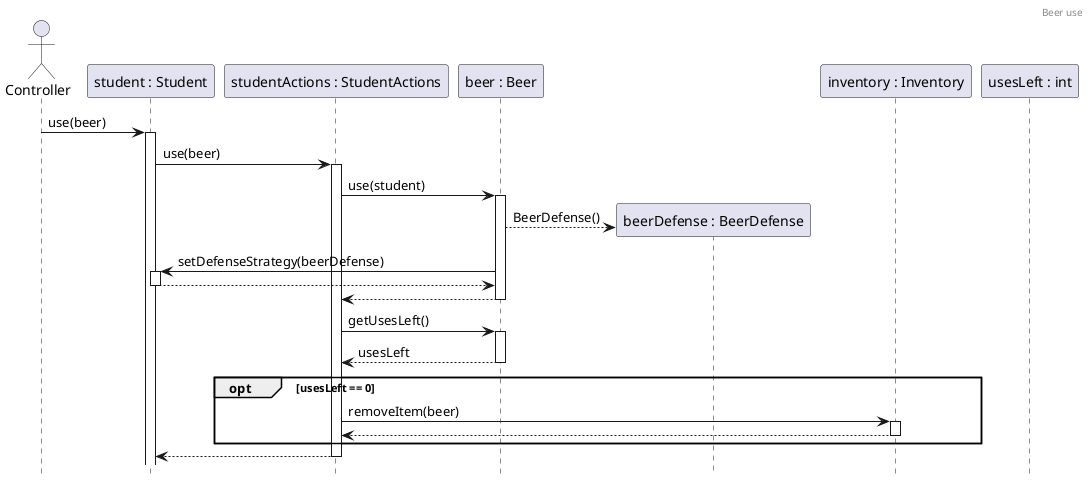 @startuml BeerUse
header Beer use
hide footbox

actor controller as "Controller"
participant student as "student : Student"
participant actionState as "studentActions : StudentActions"
participant beer as "beer : Beer"

controller -> student ++ : use(beer)
student -> actionState ++ : use(beer)
actionState -> beer ++ : use(student)

create beerDefense as "beerDefense : BeerDefense"
beer --> beerDefense : BeerDefense()
beer -> student ++ : setDefenseStrategy(beerDefense)
return 
return 

actionState -> beer ++ : getUsesLeft()
return usesLeft

' ez lehet egy külön diagramm
participant inventory as "inventory : Inventory"
participant usesLeft as "usesLeft : int"

opt usesLeft == 0
actionState -> inventory ++ : removeItem(beer)
return 
end

return

@enduml
